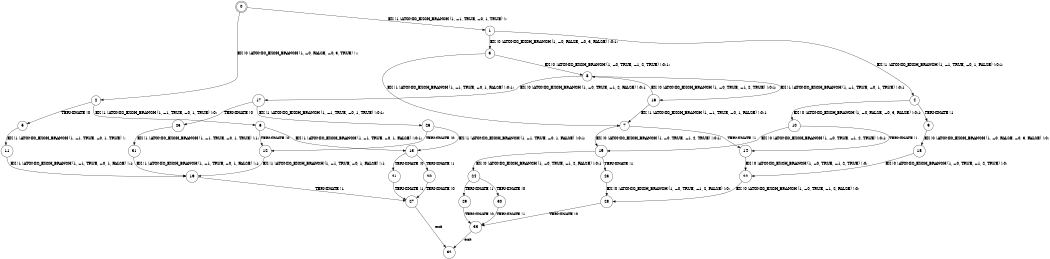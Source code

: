 digraph BCG {
size = "7, 10.5";
center = TRUE;
node [shape = circle];
0 [peripheries = 2];
0 -> 1 [label = "EX !1 !ATOMIC_EXCH_BRANCH (1, +1, TRUE, +0, 1, TRUE) !::"];
0 -> 2 [label = "EX !0 !ATOMIC_EXCH_BRANCH (1, +0, FALSE, +0, 3, TRUE) !::"];
1 -> 3 [label = "EX !0 !ATOMIC_EXCH_BRANCH (1, +0, FALSE, +0, 3, FALSE) !:0:1:"];
1 -> 4 [label = "EX !1 !ATOMIC_EXCH_BRANCH (1, +1, TRUE, +0, 1, FALSE) !:0:1:"];
2 -> 5 [label = "TERMINATE !0"];
2 -> 6 [label = "EX !1 !ATOMIC_EXCH_BRANCH (1, +1, TRUE, +0, 1, TRUE) !:0:"];
3 -> 7 [label = "EX !1 !ATOMIC_EXCH_BRANCH (1, +1, TRUE, +0, 1, FALSE) !:0:1:"];
3 -> 8 [label = "EX !0 !ATOMIC_EXCH_BRANCH (1, +0, TRUE, +1, 2, TRUE) !:0:1:"];
4 -> 9 [label = "TERMINATE !1"];
4 -> 10 [label = "EX !0 !ATOMIC_EXCH_BRANCH (1, +0, FALSE, +0, 3, FALSE) !:0:1:"];
5 -> 11 [label = "EX !1 !ATOMIC_EXCH_BRANCH (1, +1, TRUE, +0, 1, TRUE) !::"];
6 -> 12 [label = "TERMINATE !0"];
6 -> 13 [label = "EX !1 !ATOMIC_EXCH_BRANCH (1, +1, TRUE, +0, 1, FALSE) !:0:1:"];
7 -> 14 [label = "TERMINATE !1"];
7 -> 15 [label = "EX !0 !ATOMIC_EXCH_BRANCH (1, +0, TRUE, +1, 2, TRUE) !:0:1:"];
8 -> 16 [label = "EX !1 !ATOMIC_EXCH_BRANCH (1, +1, TRUE, +0, 1, TRUE) !:0:1:"];
8 -> 17 [label = "EX !0 !ATOMIC_EXCH_BRANCH (1, +0, TRUE, +1, 2, FALSE) !:0:1:"];
9 -> 18 [label = "EX !0 !ATOMIC_EXCH_BRANCH (1, +0, FALSE, +0, 3, FALSE) !:0:"];
10 -> 14 [label = "TERMINATE !1"];
10 -> 15 [label = "EX !0 !ATOMIC_EXCH_BRANCH (1, +0, TRUE, +1, 2, TRUE) !:0:1:"];
11 -> 19 [label = "EX !1 !ATOMIC_EXCH_BRANCH (1, +1, TRUE, +0, 1, FALSE) !:1:"];
12 -> 19 [label = "EX !1 !ATOMIC_EXCH_BRANCH (1, +1, TRUE, +0, 1, FALSE) !:1:"];
13 -> 20 [label = "TERMINATE !1"];
13 -> 21 [label = "TERMINATE !0"];
14 -> 22 [label = "EX !0 !ATOMIC_EXCH_BRANCH (1, +0, TRUE, +1, 2, TRUE) !:0:"];
15 -> 23 [label = "TERMINATE !1"];
15 -> 24 [label = "EX !0 !ATOMIC_EXCH_BRANCH (1, +0, TRUE, +1, 2, FALSE) !:0:1:"];
16 -> 7 [label = "EX !1 !ATOMIC_EXCH_BRANCH (1, +1, TRUE, +0, 1, FALSE) !:0:1:"];
16 -> 8 [label = "EX !0 !ATOMIC_EXCH_BRANCH (1, +0, TRUE, +1, 2, TRUE) !:0:1:"];
17 -> 25 [label = "TERMINATE !0"];
17 -> 26 [label = "EX !1 !ATOMIC_EXCH_BRANCH (1, +1, TRUE, +0, 1, TRUE) !:0:1:"];
18 -> 22 [label = "EX !0 !ATOMIC_EXCH_BRANCH (1, +0, TRUE, +1, 2, TRUE) !:0:"];
19 -> 27 [label = "TERMINATE !1"];
20 -> 27 [label = "TERMINATE !0"];
21 -> 27 [label = "TERMINATE !1"];
22 -> 28 [label = "EX !0 !ATOMIC_EXCH_BRANCH (1, +0, TRUE, +1, 2, FALSE) !:0:"];
23 -> 28 [label = "EX !0 !ATOMIC_EXCH_BRANCH (1, +0, TRUE, +1, 2, FALSE) !:0:"];
24 -> 29 [label = "TERMINATE !1"];
24 -> 30 [label = "TERMINATE !0"];
25 -> 31 [label = "EX !1 !ATOMIC_EXCH_BRANCH (1, +1, TRUE, +0, 1, TRUE) !:1:"];
26 -> 12 [label = "TERMINATE !0"];
26 -> 13 [label = "EX !1 !ATOMIC_EXCH_BRANCH (1, +1, TRUE, +0, 1, FALSE) !:0:1:"];
27 -> 32 [label = "exit"];
28 -> 33 [label = "TERMINATE !0"];
29 -> 33 [label = "TERMINATE !0"];
30 -> 33 [label = "TERMINATE !1"];
31 -> 19 [label = "EX !1 !ATOMIC_EXCH_BRANCH (1, +1, TRUE, +0, 1, FALSE) !:1:"];
33 -> 32 [label = "exit"];
}
